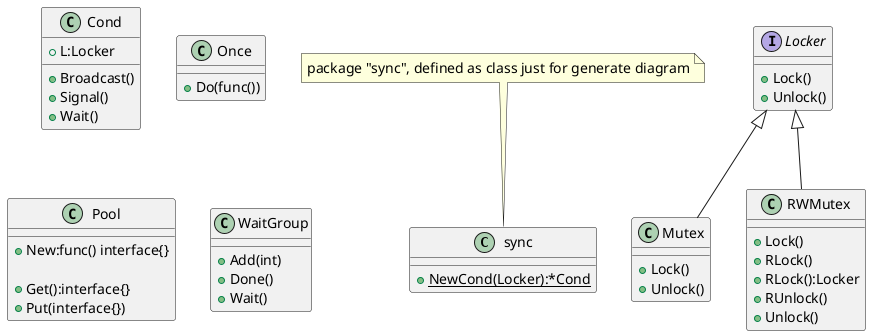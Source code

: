@startuml
skinparam {
	defaultFontName Tohama
	defaultFontSize 14
}

class sync {
	+{static} NewCond(Locker):*Cond
}

class Cond {
	+L:Locker
	+Broadcast()
	+Signal()
	+Wait()
}

interface Locker {
	+Lock()
	+Unlock()
}

class Mutex {
	+Lock()
	+Unlock()
}

class Once {
	+Do(func())
}

class Pool {
	+New:func() interface{}

	+Get():interface{}
	+Put(interface{})
}

class RWMutex {
	+Lock()
	+RLock()
	+RLock():Locker
	+RUnlock()
	+Unlock()
}

class WaitGroup {
	+Add(int)
	+Done()
	+Wait()
}

Locker <|-- Mutex
Locker <|-- RWMutex

note top of sync: package "sync", defined as class just for generate diagram

@enduml
